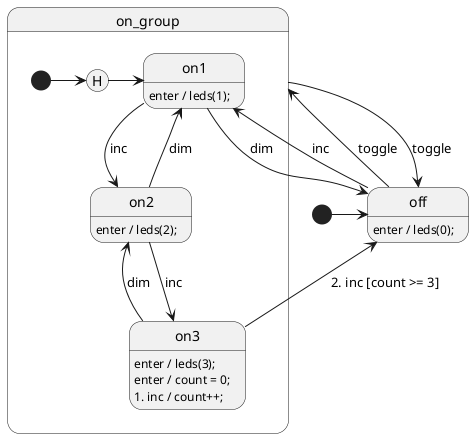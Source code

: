 @startuml LightSm

'######## state organization ######
[*] -> off

state on_group {
    [*] -> [H]
    [H] -> on1
    state on1
    state on2
    state on3
}


'######## state handlers ######

'OFF
off: enter / leds(0);
off --> on1 : inc
off --> on_group: toggle

'ON_GROUP
on_group --> off: toggle

'ON1
on1: enter / leds(1);
on1 --> on2 : inc
on1 --> off : dim

'ON2
on2: enter / leds(2);
on2 --> on3 : inc
on2 --> on1 : dim

'ON3
on3: enter / leds(3);
on3: enter / count = 0;
on3: 1. inc / count++;
on3 --> on2 : dim
on3 --> off : 2. inc [count >= 3]


'################## StateSmith render config ###################
' The below block comment specifies render config for StateSmith
' More info: https://github.com/StateSmith/StateSmith/issues/335

/'! $CONFIG : toml
    [RenderConfig]
    FileTop = """
        // License: MIT
        // Copyright blah blah blah
        """

    [RenderConfig.C]
    CFileExtension = ".inc"
'/

@enduml